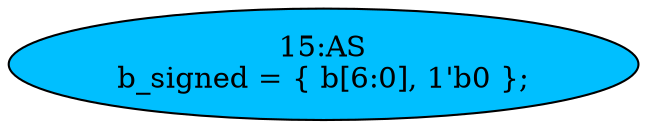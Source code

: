 strict digraph "" {
	node [label="\N"];
	"15:AS"	[ast="<pyverilog.vparser.ast.Assign object at 0x7f40bd6b1c10>",
		def_var="['b_signed']",
		fillcolor=deepskyblue,
		label="15:AS
b_signed = { b[6:0], 1'b0 };",
		statements="[]",
		style=filled,
		typ=Assign,
		use_var="['b']"];
}
